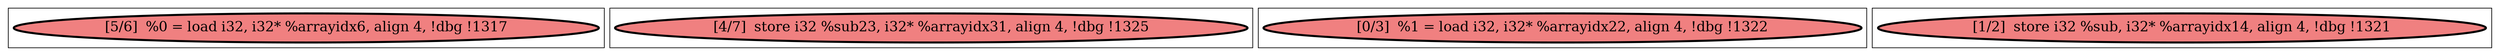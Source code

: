 
digraph G {





subgraph cluster3 {


node35 [penwidth=3.0,fontsize=20,fillcolor=lightcoral,label="[5/6]  %0 = load i32, i32* %arrayidx6, align 4, !dbg !1317",shape=ellipse,style=filled ]



}

subgraph cluster2 {


node34 [penwidth=3.0,fontsize=20,fillcolor=lightcoral,label="[4/7]  store i32 %sub23, i32* %arrayidx31, align 4, !dbg !1325",shape=ellipse,style=filled ]



}

subgraph cluster0 {


node32 [penwidth=3.0,fontsize=20,fillcolor=lightcoral,label="[0/3]  %1 = load i32, i32* %arrayidx22, align 4, !dbg !1322",shape=ellipse,style=filled ]



}

subgraph cluster1 {


node33 [penwidth=3.0,fontsize=20,fillcolor=lightcoral,label="[1/2]  store i32 %sub, i32* %arrayidx14, align 4, !dbg !1321",shape=ellipse,style=filled ]



}

}
